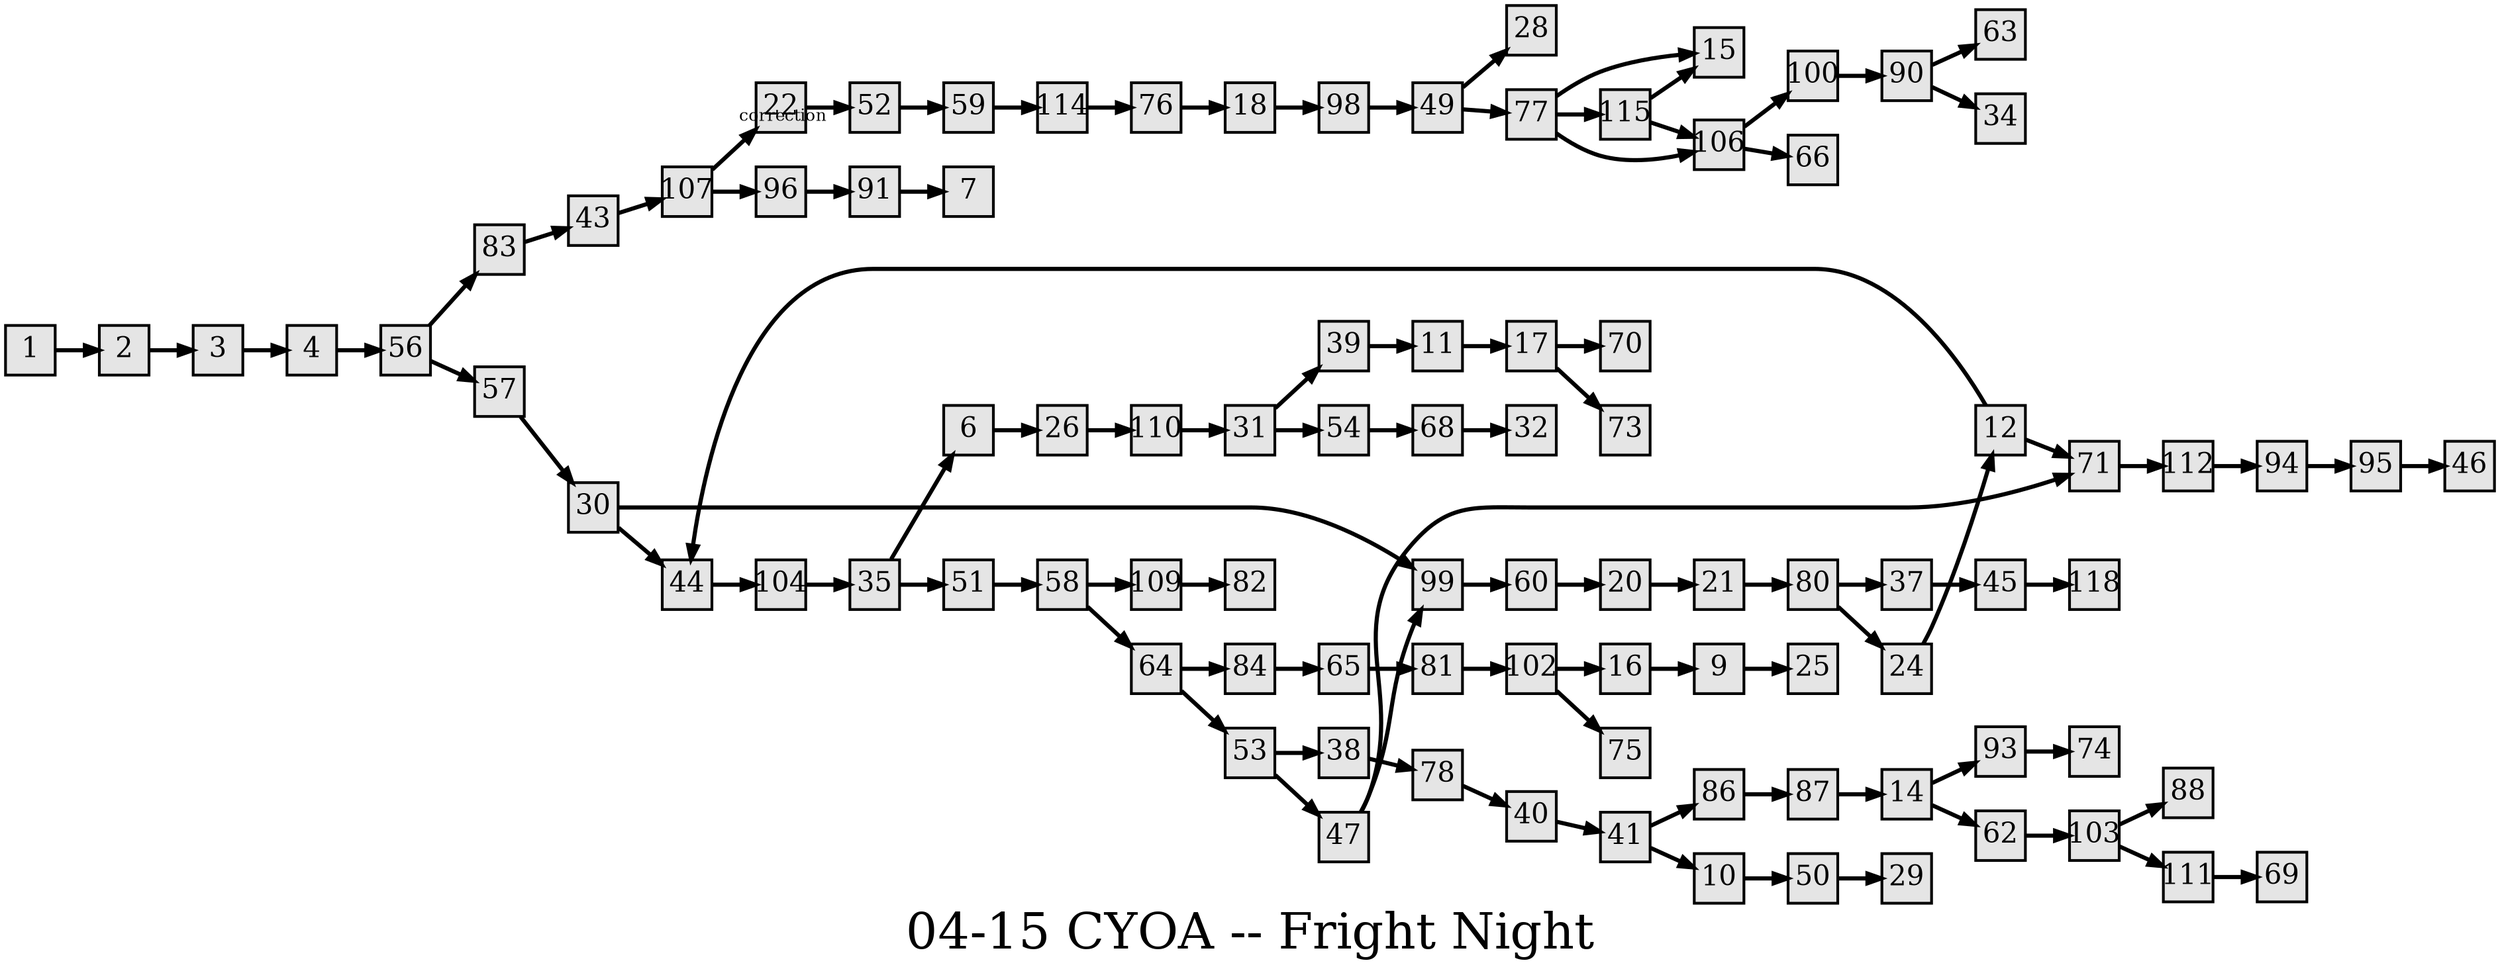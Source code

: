 digraph g{
  graph [ label="04-15 CYOA -- Fright Night" rankdir=LR, ordering=out, fontsize=36, nodesep="0.35", ranksep="0.45"];
  node  [shape=rect, penwidth=2, fontsize=20, style=filled, fillcolor=grey90, margin="0,0", labelfloat=true, regular=true, fixedsize=true];
  edge  [labelfloat=true, penwidth=3, fontsize=12];
  // ---;
  // group  : Katz;
  // id     :;
  // gbid   :;
  // series : CYOA;
  // title  :;
  // author :;
  // credit:;
  // - name : Sarah Joy Oxford;
  // role : encoder;
  // date : 2017-08-24;
  // - name : Jeremy Douglass;
  // role : editor;
  // date : 2017-10-19;
  // render:;
  // - name   : small;
  // styles : gvStyles-small.txt;
  // engine : dot;
  // comment: >;
  
  // ---;
  
  1 -> 2;
  2 -> 3;
  3 -> 4;
  4 -> 56;
  6 -> 26;
  9 -> 25;
  10 -> 50;
  11 -> 17;
  12 -> 44;
  12 -> 71;
  14 -> 93;
  14 -> 62;
  16 -> 9;
  17 -> 70;
  17 -> 73;
  18 -> 98;
  20 -> 21;
  21 -> 80;
  // 22 | 57;
  22 -> 52	[ xlabel="correction" ];
  24 -> 12;
  26 -> 110;
  30 -> 99;
  30 -> 44;
  31 -> 39;
  31 -> 54;
  35 -> 6;
  35 -> 51;
  37 -> 45;
  38 -> 78;
  39 -> 11;
  40 -> 41;
  41 -> 86;
  41 -> 10;
  43 -> 107;
  44 -> 104;
  45 -> 118;
  56 -> 83;
  47 -> 71;
  47 -> 99;
  49 -> 28;
  49 -> 77;
  50 -> 29;
  51 -> 58;
  52 -> 59;
  53 -> 38;
  53 -> 47;
  54 -> 68;
  56 -> 57;
  57 -> 30;
  58 -> 109;
  58 -> 64;
  59 -> 114;
  60 -> 20;
  62 -> 103;
  64 -> 84;
  64 -> 53;
  65 -> 81;
  68 -> 32;
  71 -> 112;
  76 -> 18;
  77 -> 15;
  77 -> 115;
  77 -> 106;
  78 -> 40;
  80 -> 37;
  80 -> 24;
  81 -> 102;
  83 -> 43;
  84 -> 65;
  86 -> 87;
  87 -> 14;
  90 -> 63;
  90 -> 34;
  91 -> 7;
  93 -> 74;
  94 -> 95;
  95 -> 46;
  96 -> 91;
  98 -> 49;
  99 -> 60;
  100 -> 90;
  102 -> 16;
  102 -> 75;
  103 -> 88;
  103 -> 111;
  104 -> 35;
  106 -> 100;
  106 -> 66;
  107 -> 22;
  107 -> 96;
  109 -> 82;
  110 -> 31;
  111 -> 69;
  112 -> 94;
  114 -> 76;
  115 -> 15;
  115 -> 106;
}

